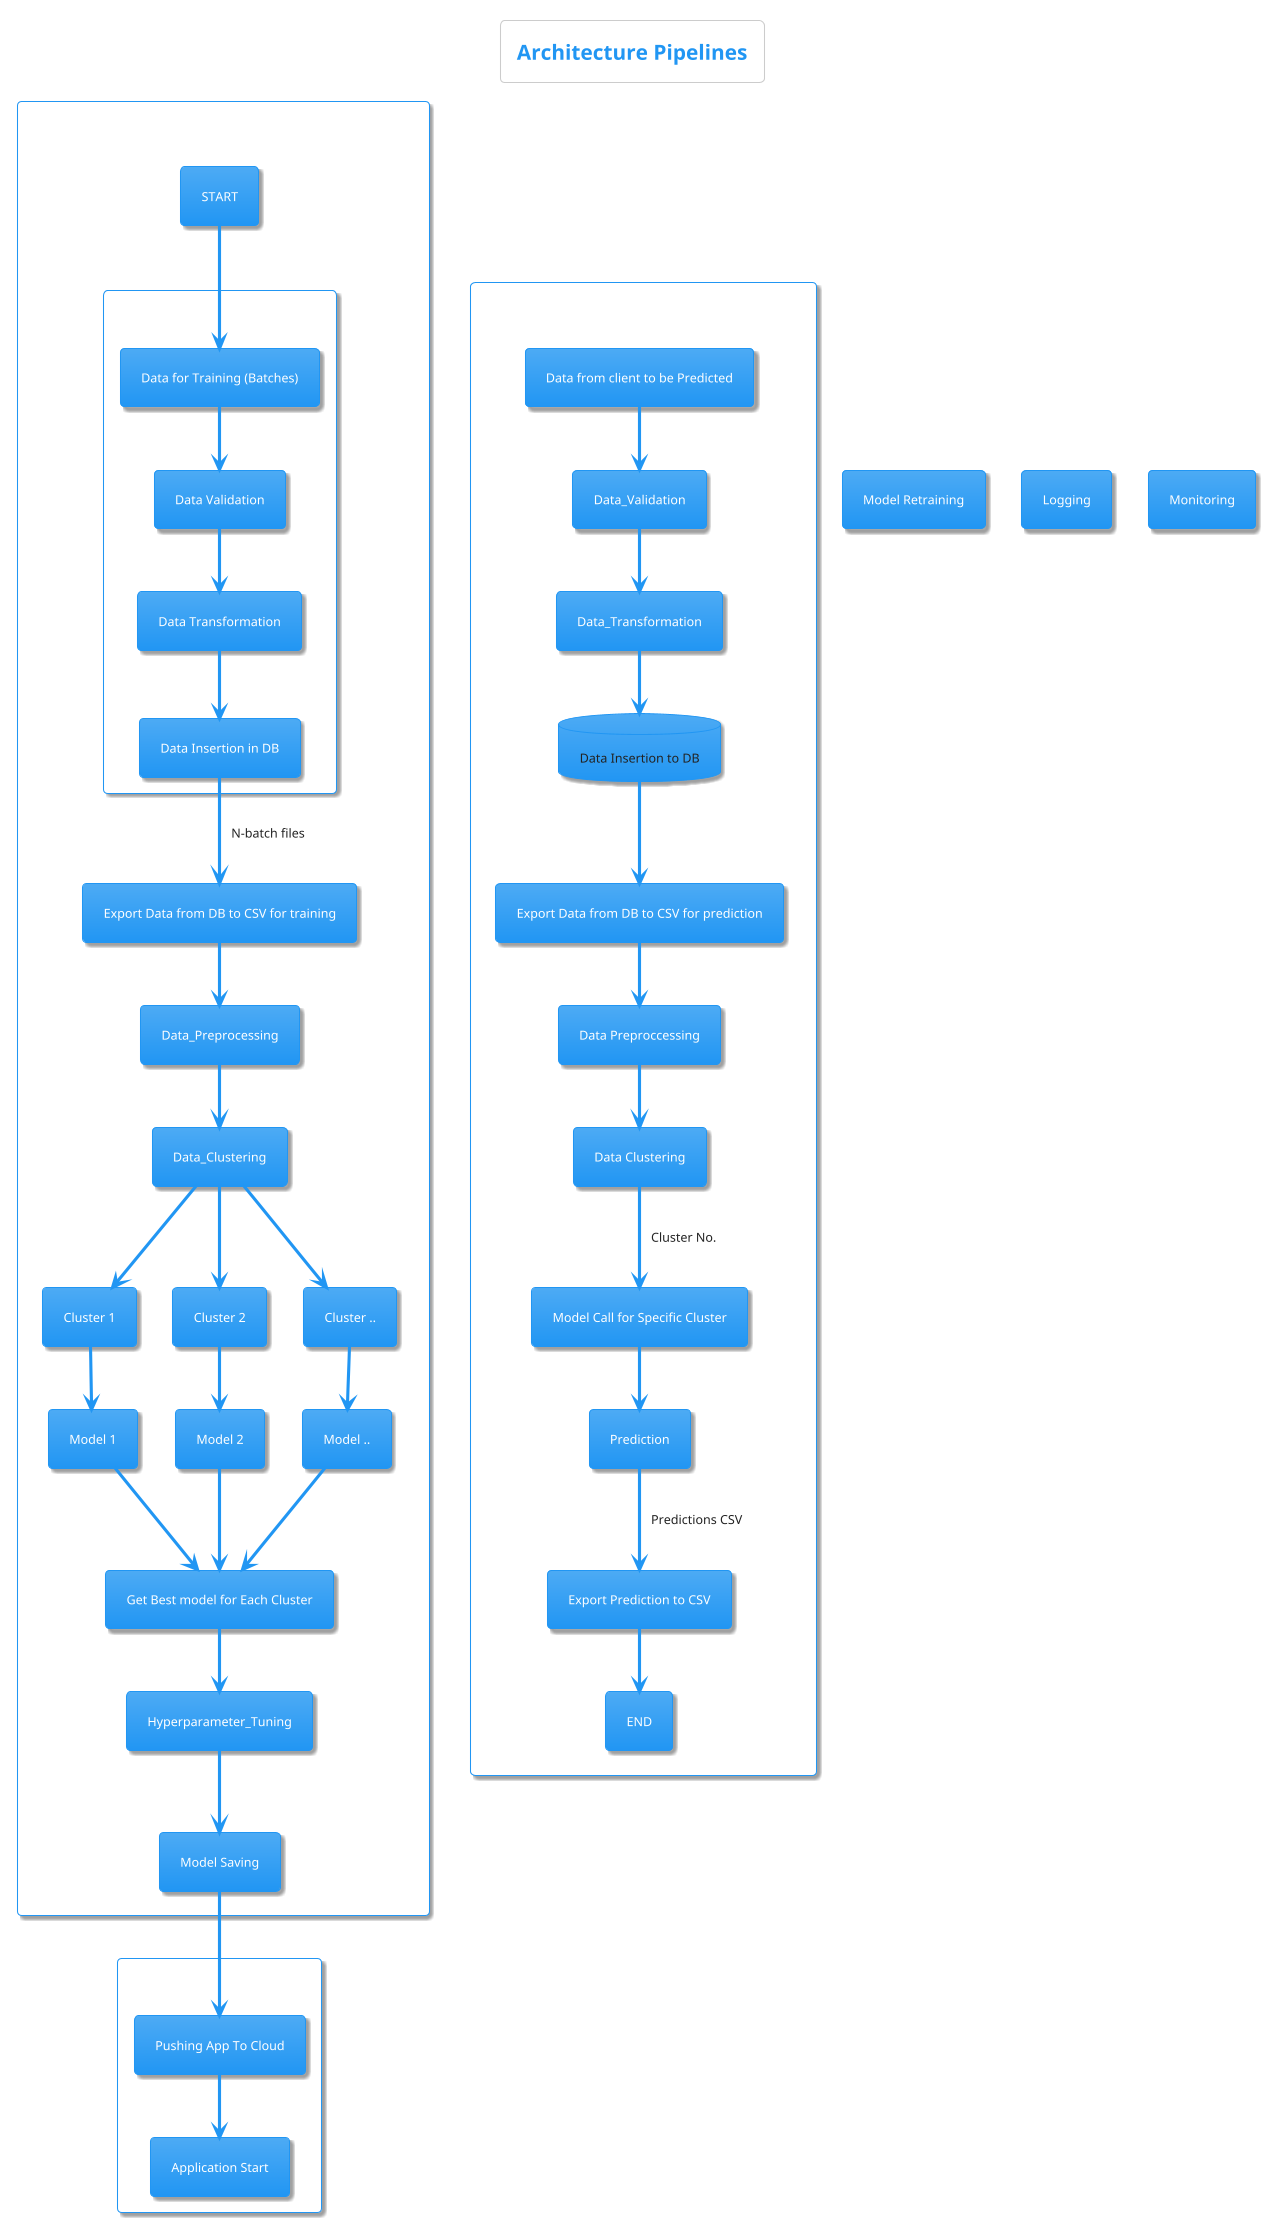 @startuml Flow
!theme materia
skinparam defaultFontName Verdana
skinparam componentStyle rectangle

' (Alt+D to Preview in VSCode..)

/'
Check out:

https://github.com/conda/conda/tree/master/docs/source/umls
https://github.com/plantuml-stdlib/C4-PlantUML 

Full Docs:
https://plantuml.com/
for more examples

'/

' TODO: LATER EMBED THIS DIAGRAM IN RST..
' Check Conda Docs, How they have done this..

'left to right direction

title Architecture Pipelines

' skinparam sequenceMessageAlign center
' Alice -> Bob : Hi
' Bob -> Alice : This is very long
/'
(Code) -> (Local System)
(Code) -> (Github)
(Github) -> (CircleCI)
(CircleCI) -> (Heroku) : Yaml-File
'/
'left to right direction
'top to bottom direction
/'
component Model-Training {
  [START]
  component "Data Ingestion" {
    [START] -right-> ["Data for Training (Batches)"]
    ["Data for Training (Batches)"] -right-> [Data Validation]
    [Data Validation] -right-> [Data Transformation]
    [Data Transformation] -right-> [Data Insertion in DB]
  }
  [Data Insertion in DB] -down-> [Export Data from DB to CSV for training] : "N-batch files"
  [Export Data from DB to CSV for training] -left-> [Data_Preprocessing]
  [Data_Preprocessing] -left-> [Data_Clustering]
  [Data_Clustering] -left-> [Get Best model for Each Cluster]
  [Get Best model for Each Cluster] -left-> [Hyperparameter_Tuning]
  [Hyperparameter_Tuning] -down-> [Model Saving]
}

[Model Saving] --> [Pushing App To Cloud]
[Pushing App To Cloud] --> [Application Start]

component "Prediction" as Pred {
  [Data from client to be Predicted] -right-> [Data_Validation]
  [Data_Validation] -right-> [Data_Transformation]
  [Data_Transformation] -right-> [Data Insertion to DB]
  [Data Insertion to DB] -right-> [Export Data from DB to CSV for prediction]
  [Export Data from DB to CSV for prediction] -down-> [Data Preproccessing]
  [Data Preproccessing] -left-> [Data Clustering]
  [Data Clustering] -left-> [Model Call for Specific Cluster]
  [Model Call for Specific Cluster] -left-> [Prediction]
  [Prediction] -left-> [Export Prediction to CSV]
  [Export Prediction to CSV] -left-> [END]
}
'/
component "Model Training" as ModelTraining {
  [START]
  component "Data Ingestion" {
    [START] --> [Data for Training (Batches)]
    [Data for Training (Batches)] --> [Data Validation]
    [Data Validation] --> [Data Transformation]
    [Data Transformation] --> [Data Insertion in DB]
  }
  [Data Insertion in DB] --> [Export Data from DB to CSV for training] : "N-batch files"
  [Export Data from DB to CSV for training] --> [Data_Preprocessing]
  [Data_Preprocessing] --> [Data_Clustering]
  [Data_Clustering] --> [Cluster 1]
  [Data_Clustering] --> [Cluster 2]
  [Data_Clustering] --> [Cluster ..]
  [Cluster 1] --> [Model 1]
  [Cluster 2] --> [Model 2]
  [Cluster ..] --> [Model ..]
  [Model 1] --> [Get Best model for Each Cluster]
  [Model 2] --> [Get Best model for Each Cluster]
  [Model ..] --> [Get Best model for Each Cluster]
  [Get Best model for Each Cluster] --> [Hyperparameter_Tuning]
  [Hyperparameter_Tuning] --> [Model Saving]
}
component "Deployment" {
  [Model Saving] --> [Pushing App To Cloud]
  [Pushing App To Cloud] --> [Application Start]
}

component "Prediction" as Pred {
  database "Data Insertion to DB" as Db

  [Data from client to be Predicted] --> [Data_Validation]
  [Data_Validation] --> [Data_Transformation]
  [Data_Transformation] --> Db
  Db --> [Export Data from DB to CSV for prediction]
  [Export Data from DB to CSV for prediction] --> [Data Preproccessing]
  [Data Preproccessing] --> [Data Clustering]
  [Data Clustering] --> [Model Call for Specific Cluster] : "Cluster No."
  [Model Call for Specific Cluster] --> [Prediction]
  [Prediction] --> [Export Prediction to CSV] : Predictions CSV
  [Export Prediction to CSV] --> [END]
}


component "Model Retraining" as ModelRetraining {

}

component Logging {

}

component Monitoring {

}

' SPACING '
ModelTraining -[hidden]-> Pred
Pred -[hidden]-> ModelRetraining
Pred -[hidden]-> Logging
Pred -[hidden]-> Monitoring

@enduml